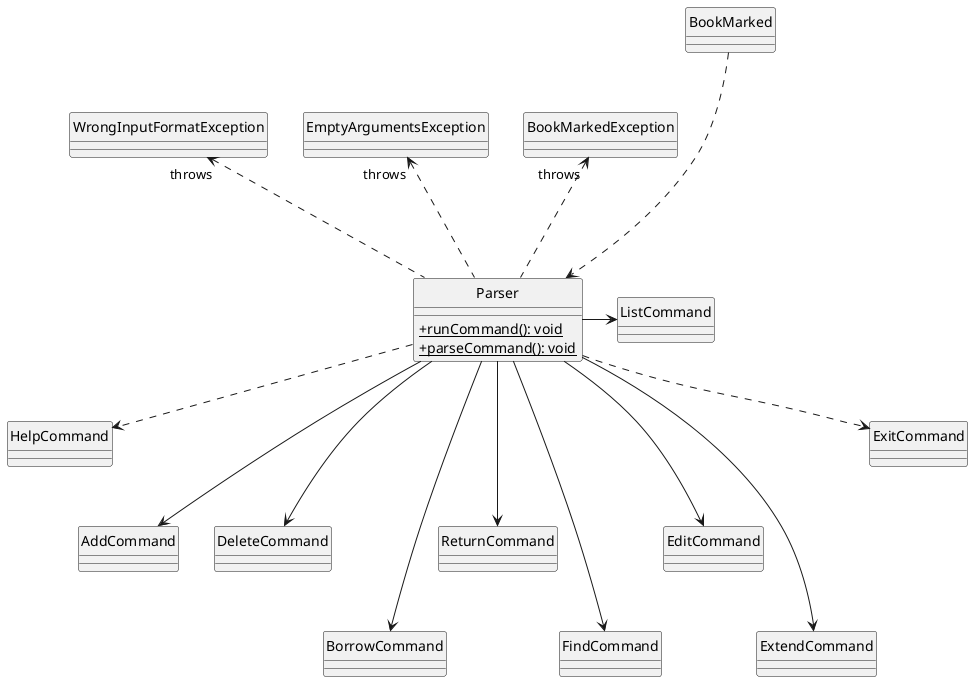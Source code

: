 @startuml
hide circle
skinparam classAttributeIconSize 0

Class BookMarked

Class Parser {
    + {static} runCommand(): void
    + {static} parseCommand(): void
}

Class HelpCommand
Class ListCommand
Class AddCommand
Class DeleteCommand
Class BorrowCommand
Class ReturnCommand
Class FindCommand
Class EditCommand
Class ExtendCommand

Class BookMarkedException
Class EmptyArgumentsException
Class WrongInputFormatException



Parser .-> HelpCommand
Parser -r--> ListCommand
Parser -down--> AddCommand
Parser -down--> DeleteCommand
Parser -down---> BorrowCommand
Parser -down--> ReturnCommand
Parser -down---> FindCommand
Parser -down--> EditCommand
Parser -down---> ExtendCommand
Parser .-> ExitCommand

BookMarked .down.--> Parser

Parser -up-.> "throws" BookMarkedException
Parser -up-.> "throws" EmptyArgumentsException
Parser -up-.> "throws" WrongInputFormatException

@enduml